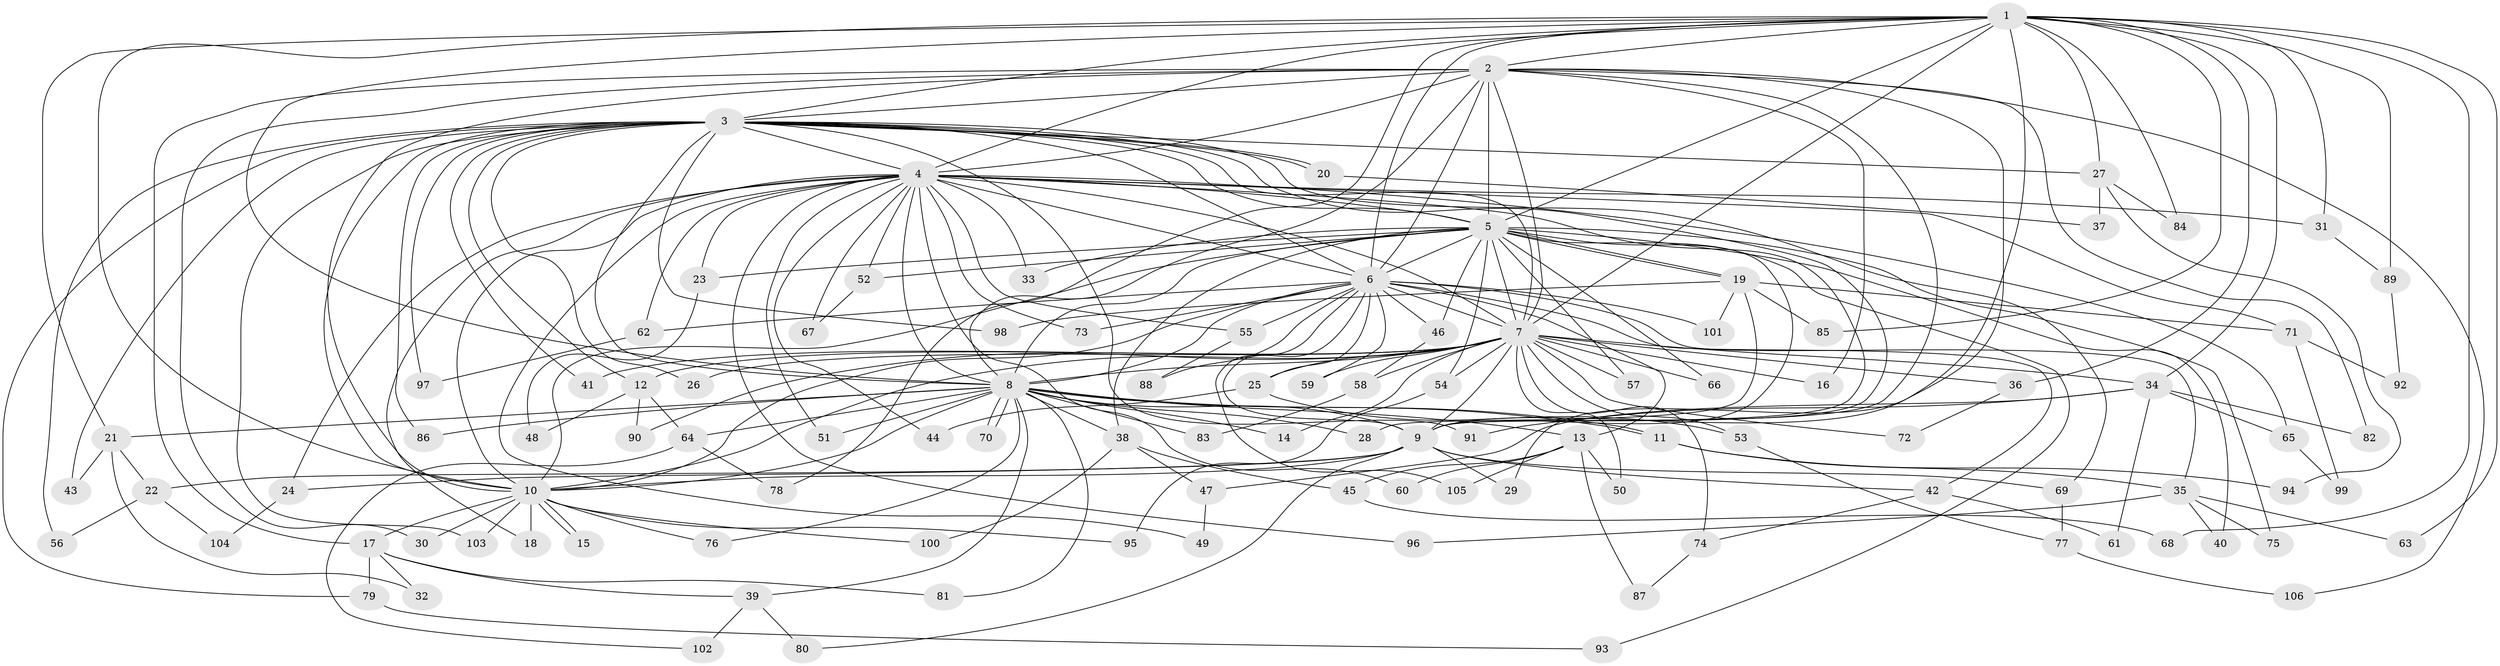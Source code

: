 // Generated by graph-tools (version 1.1) at 2025/44/03/09/25 04:44:07]
// undirected, 106 vertices, 237 edges
graph export_dot {
graph [start="1"]
  node [color=gray90,style=filled];
  1;
  2;
  3;
  4;
  5;
  6;
  7;
  8;
  9;
  10;
  11;
  12;
  13;
  14;
  15;
  16;
  17;
  18;
  19;
  20;
  21;
  22;
  23;
  24;
  25;
  26;
  27;
  28;
  29;
  30;
  31;
  32;
  33;
  34;
  35;
  36;
  37;
  38;
  39;
  40;
  41;
  42;
  43;
  44;
  45;
  46;
  47;
  48;
  49;
  50;
  51;
  52;
  53;
  54;
  55;
  56;
  57;
  58;
  59;
  60;
  61;
  62;
  63;
  64;
  65;
  66;
  67;
  68;
  69;
  70;
  71;
  72;
  73;
  74;
  75;
  76;
  77;
  78;
  79;
  80;
  81;
  82;
  83;
  84;
  85;
  86;
  87;
  88;
  89;
  90;
  91;
  92;
  93;
  94;
  95;
  96;
  97;
  98;
  99;
  100;
  101;
  102;
  103;
  104;
  105;
  106;
  1 -- 2;
  1 -- 3;
  1 -- 4;
  1 -- 5;
  1 -- 6;
  1 -- 7;
  1 -- 8;
  1 -- 9;
  1 -- 10;
  1 -- 21;
  1 -- 27;
  1 -- 31;
  1 -- 34;
  1 -- 36;
  1 -- 63;
  1 -- 68;
  1 -- 78;
  1 -- 84;
  1 -- 85;
  1 -- 89;
  2 -- 3;
  2 -- 4;
  2 -- 5;
  2 -- 6;
  2 -- 7;
  2 -- 8;
  2 -- 9;
  2 -- 10;
  2 -- 16;
  2 -- 17;
  2 -- 29;
  2 -- 30;
  2 -- 82;
  2 -- 106;
  3 -- 4;
  3 -- 5;
  3 -- 6;
  3 -- 7;
  3 -- 8;
  3 -- 9;
  3 -- 10;
  3 -- 12;
  3 -- 20;
  3 -- 20;
  3 -- 26;
  3 -- 27;
  3 -- 41;
  3 -- 43;
  3 -- 56;
  3 -- 69;
  3 -- 79;
  3 -- 86;
  3 -- 91;
  3 -- 97;
  3 -- 98;
  3 -- 103;
  4 -- 5;
  4 -- 6;
  4 -- 7;
  4 -- 8;
  4 -- 9;
  4 -- 10;
  4 -- 18;
  4 -- 23;
  4 -- 24;
  4 -- 31;
  4 -- 33;
  4 -- 44;
  4 -- 49;
  4 -- 51;
  4 -- 52;
  4 -- 55;
  4 -- 60;
  4 -- 62;
  4 -- 65;
  4 -- 67;
  4 -- 71;
  4 -- 73;
  4 -- 96;
  5 -- 6;
  5 -- 7;
  5 -- 8;
  5 -- 9;
  5 -- 10;
  5 -- 19;
  5 -- 19;
  5 -- 23;
  5 -- 33;
  5 -- 38;
  5 -- 40;
  5 -- 46;
  5 -- 52;
  5 -- 54;
  5 -- 57;
  5 -- 66;
  5 -- 75;
  5 -- 93;
  6 -- 7;
  6 -- 8;
  6 -- 9;
  6 -- 10;
  6 -- 13;
  6 -- 25;
  6 -- 35;
  6 -- 42;
  6 -- 46;
  6 -- 55;
  6 -- 59;
  6 -- 62;
  6 -- 73;
  6 -- 88;
  6 -- 101;
  6 -- 105;
  7 -- 8;
  7 -- 9;
  7 -- 10;
  7 -- 12;
  7 -- 14;
  7 -- 16;
  7 -- 25;
  7 -- 26;
  7 -- 34;
  7 -- 36;
  7 -- 41;
  7 -- 50;
  7 -- 53;
  7 -- 54;
  7 -- 57;
  7 -- 58;
  7 -- 59;
  7 -- 66;
  7 -- 72;
  7 -- 74;
  7 -- 90;
  8 -- 9;
  8 -- 10;
  8 -- 11;
  8 -- 11;
  8 -- 13;
  8 -- 14;
  8 -- 21;
  8 -- 28;
  8 -- 38;
  8 -- 39;
  8 -- 51;
  8 -- 64;
  8 -- 70;
  8 -- 70;
  8 -- 76;
  8 -- 81;
  8 -- 83;
  8 -- 86;
  9 -- 10;
  9 -- 22;
  9 -- 24;
  9 -- 29;
  9 -- 42;
  9 -- 69;
  9 -- 80;
  10 -- 15;
  10 -- 15;
  10 -- 17;
  10 -- 18;
  10 -- 30;
  10 -- 76;
  10 -- 95;
  10 -- 100;
  10 -- 103;
  11 -- 35;
  11 -- 94;
  12 -- 48;
  12 -- 64;
  12 -- 90;
  13 -- 45;
  13 -- 50;
  13 -- 60;
  13 -- 87;
  13 -- 105;
  17 -- 32;
  17 -- 39;
  17 -- 79;
  17 -- 81;
  19 -- 28;
  19 -- 71;
  19 -- 85;
  19 -- 98;
  19 -- 101;
  20 -- 37;
  21 -- 22;
  21 -- 32;
  21 -- 43;
  22 -- 56;
  22 -- 104;
  23 -- 48;
  24 -- 104;
  25 -- 44;
  25 -- 53;
  27 -- 37;
  27 -- 84;
  27 -- 94;
  31 -- 89;
  34 -- 47;
  34 -- 61;
  34 -- 65;
  34 -- 82;
  34 -- 91;
  35 -- 40;
  35 -- 63;
  35 -- 75;
  35 -- 96;
  36 -- 72;
  38 -- 45;
  38 -- 47;
  38 -- 100;
  39 -- 80;
  39 -- 102;
  42 -- 61;
  42 -- 74;
  45 -- 68;
  46 -- 58;
  47 -- 49;
  52 -- 67;
  53 -- 77;
  54 -- 95;
  55 -- 88;
  58 -- 83;
  62 -- 97;
  64 -- 78;
  64 -- 102;
  65 -- 99;
  69 -- 77;
  71 -- 92;
  71 -- 99;
  74 -- 87;
  77 -- 106;
  79 -- 93;
  89 -- 92;
}
